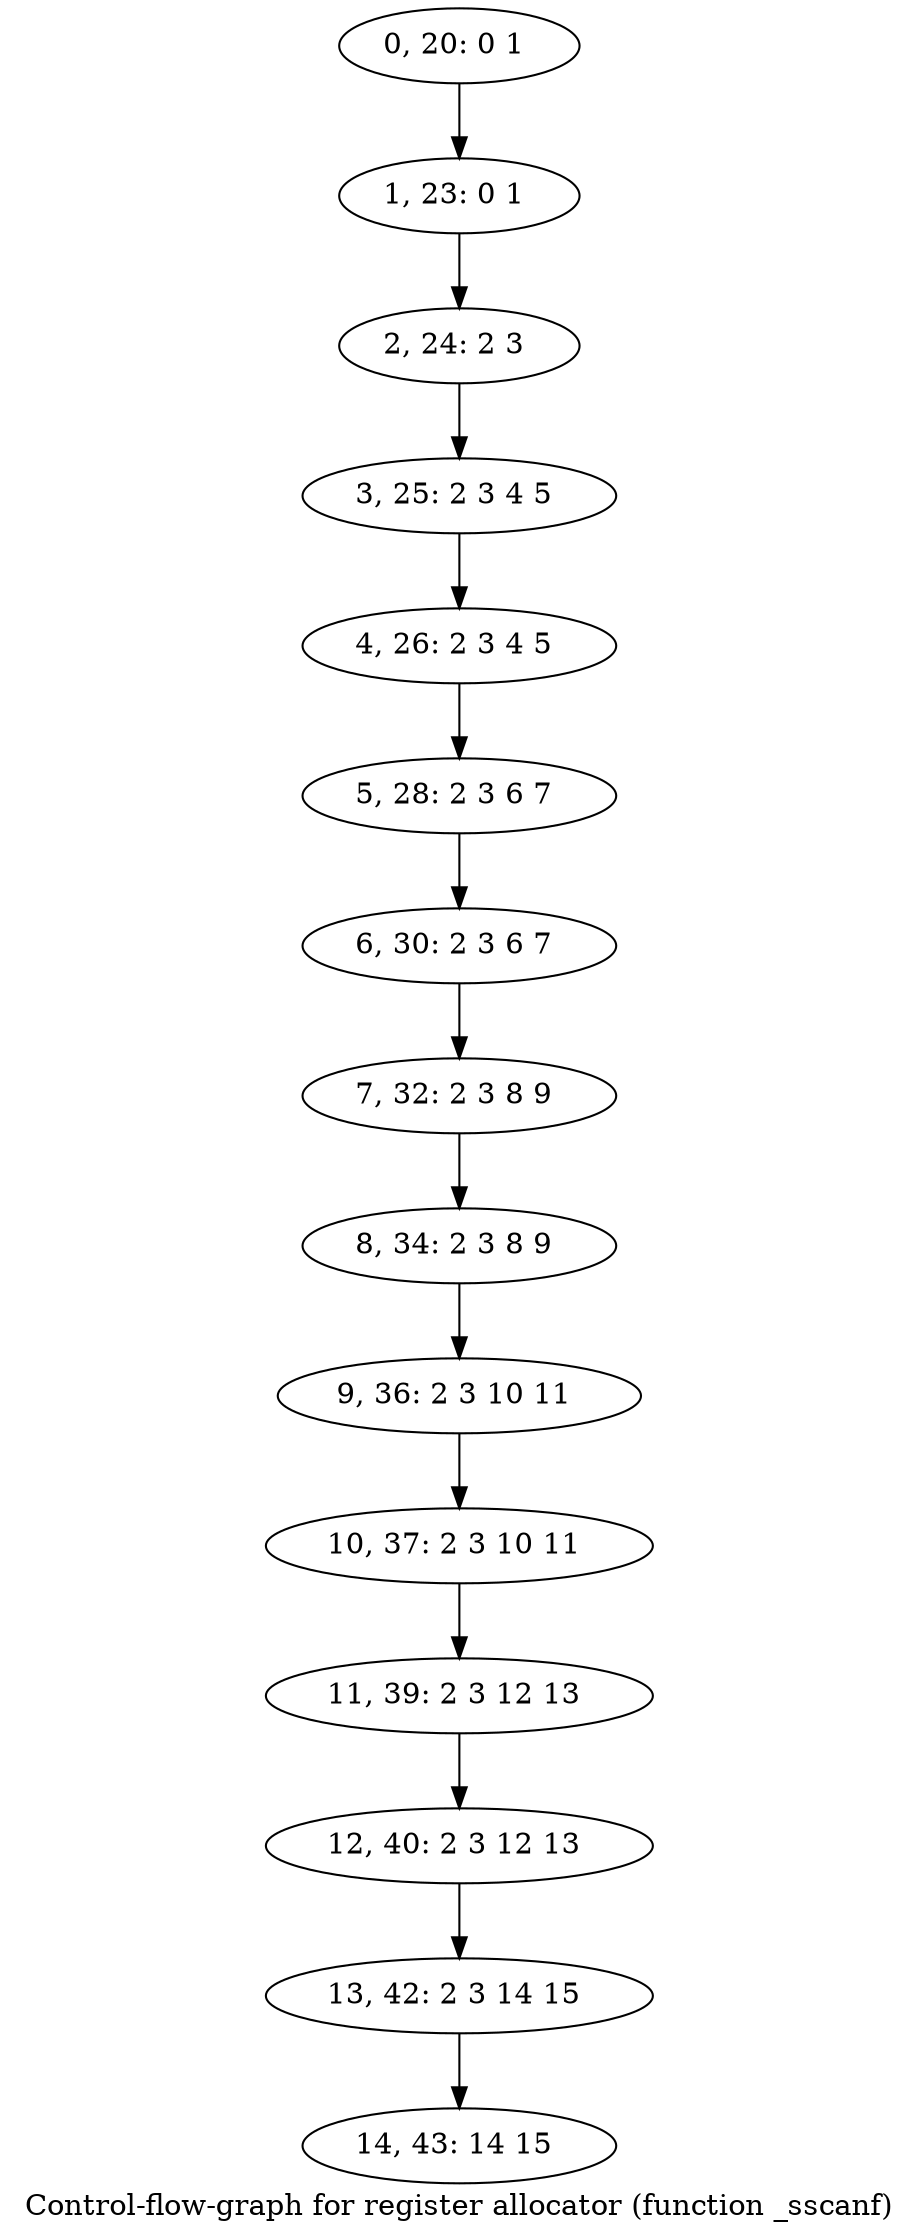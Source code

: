 digraph G {
graph [label="Control-flow-graph for register allocator (function _sscanf)"]
0[label="0, 20: 0 1 "];
1[label="1, 23: 0 1 "];
2[label="2, 24: 2 3 "];
3[label="3, 25: 2 3 4 5 "];
4[label="4, 26: 2 3 4 5 "];
5[label="5, 28: 2 3 6 7 "];
6[label="6, 30: 2 3 6 7 "];
7[label="7, 32: 2 3 8 9 "];
8[label="8, 34: 2 3 8 9 "];
9[label="9, 36: 2 3 10 11 "];
10[label="10, 37: 2 3 10 11 "];
11[label="11, 39: 2 3 12 13 "];
12[label="12, 40: 2 3 12 13 "];
13[label="13, 42: 2 3 14 15 "];
14[label="14, 43: 14 15 "];
0->1 ;
1->2 ;
2->3 ;
3->4 ;
4->5 ;
5->6 ;
6->7 ;
7->8 ;
8->9 ;
9->10 ;
10->11 ;
11->12 ;
12->13 ;
13->14 ;
}

